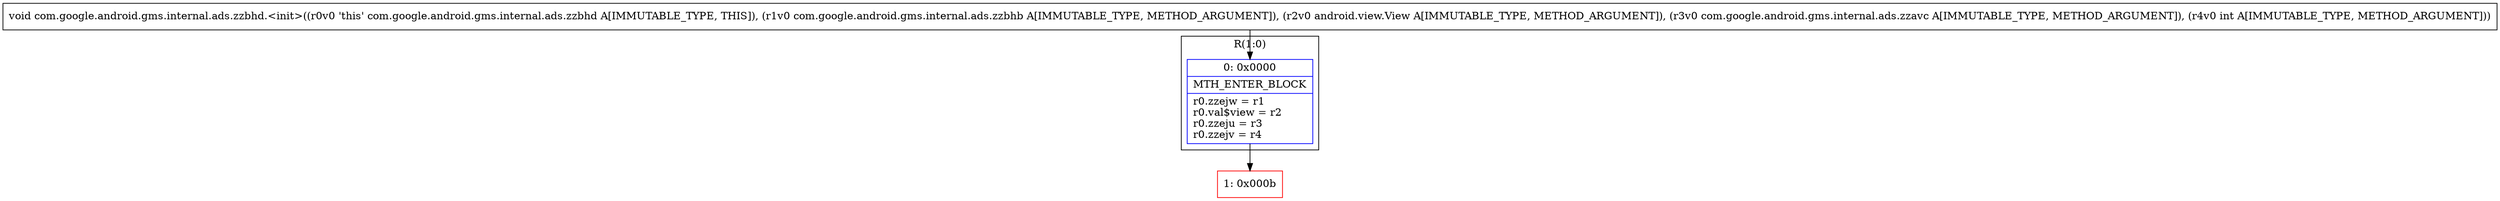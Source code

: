 digraph "CFG forcom.google.android.gms.internal.ads.zzbhd.\<init\>(Lcom\/google\/android\/gms\/internal\/ads\/zzbhb;Landroid\/view\/View;Lcom\/google\/android\/gms\/internal\/ads\/zzavc;I)V" {
subgraph cluster_Region_722910165 {
label = "R(1:0)";
node [shape=record,color=blue];
Node_0 [shape=record,label="{0\:\ 0x0000|MTH_ENTER_BLOCK\l|r0.zzejw = r1\lr0.val$view = r2\lr0.zzeju = r3\lr0.zzejv = r4\l}"];
}
Node_1 [shape=record,color=red,label="{1\:\ 0x000b}"];
MethodNode[shape=record,label="{void com.google.android.gms.internal.ads.zzbhd.\<init\>((r0v0 'this' com.google.android.gms.internal.ads.zzbhd A[IMMUTABLE_TYPE, THIS]), (r1v0 com.google.android.gms.internal.ads.zzbhb A[IMMUTABLE_TYPE, METHOD_ARGUMENT]), (r2v0 android.view.View A[IMMUTABLE_TYPE, METHOD_ARGUMENT]), (r3v0 com.google.android.gms.internal.ads.zzavc A[IMMUTABLE_TYPE, METHOD_ARGUMENT]), (r4v0 int A[IMMUTABLE_TYPE, METHOD_ARGUMENT])) }"];
MethodNode -> Node_0;
Node_0 -> Node_1;
}

